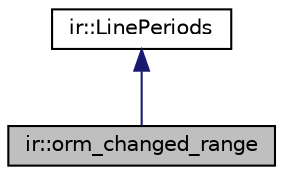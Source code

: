 digraph "ir::orm_changed_range"
{
 // LATEX_PDF_SIZE
  edge [fontname="Helvetica",fontsize="10",labelfontname="Helvetica",labelfontsize="10"];
  node [fontname="Helvetica",fontsize="10",shape=record];
  Node1 [label="ir::orm_changed_range",height=0.2,width=0.4,color="black", fillcolor="grey75", style="filled", fontcolor="black",tooltip="ORM wrapper for the file change periods ir::File::changed_ranges."];
  Node2 -> Node1 [dir="back",color="midnightblue",fontsize="10",style="solid",fontname="Helvetica"];
  Node2 [label="ir::LinePeriods",height=0.2,width=0.4,color="black", fillcolor="white", style="filled",URL="$structir_1_1_line_periods.html",tooltip="Continious span of lines in code with identical period."];
}
